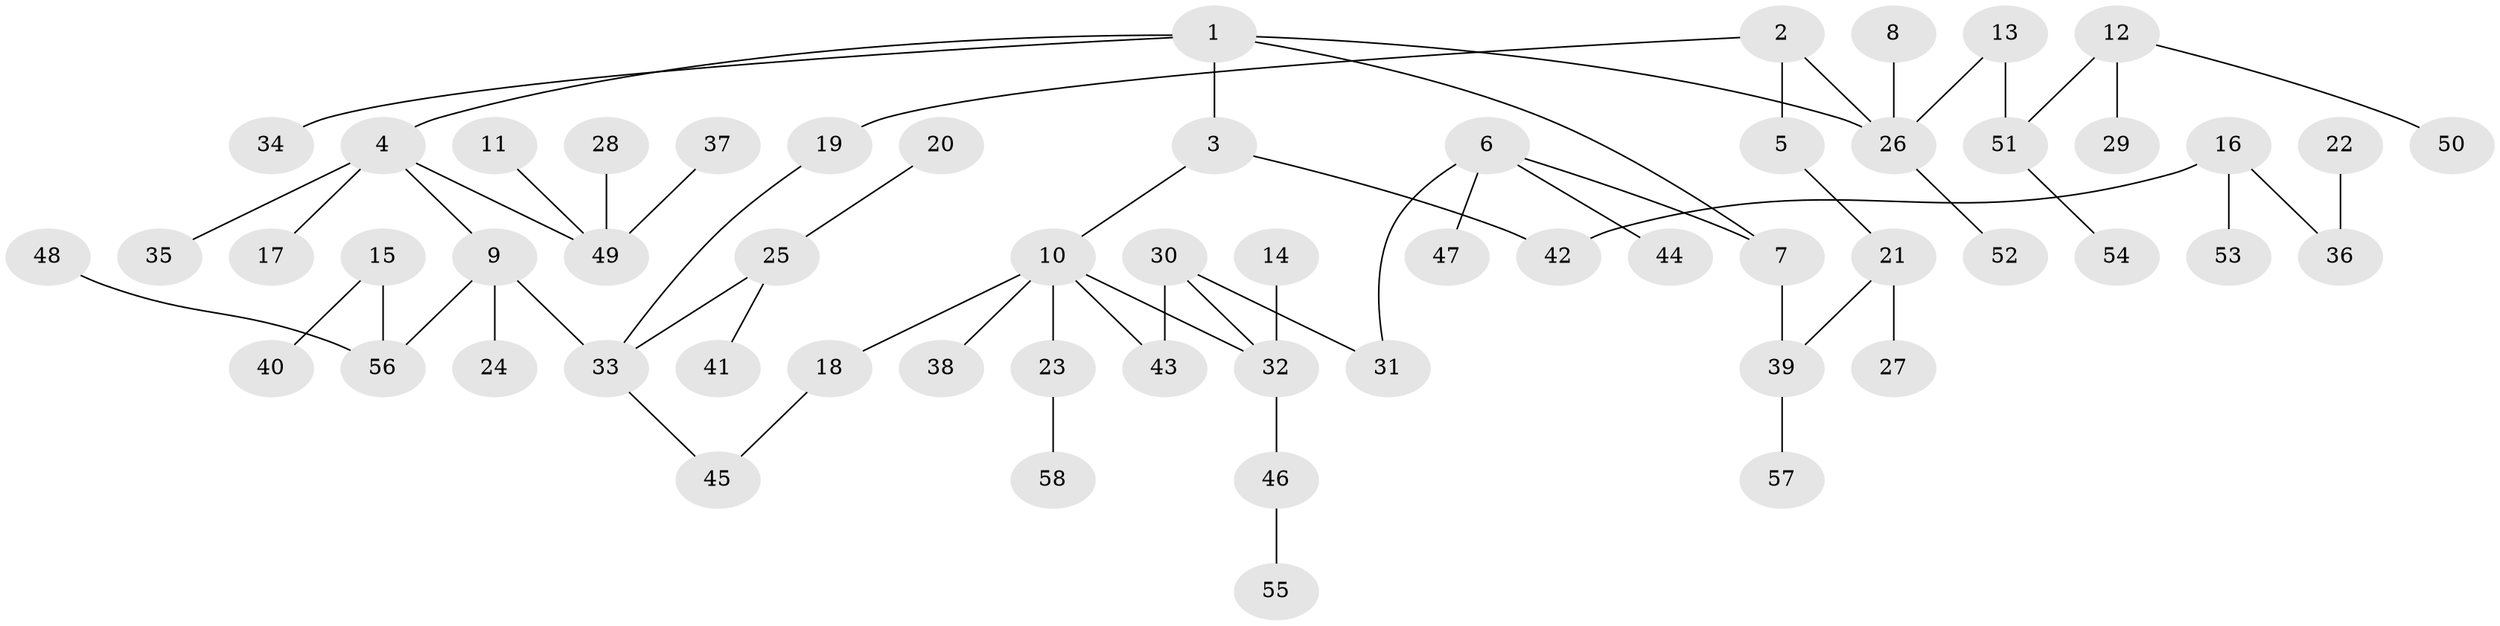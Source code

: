 // original degree distribution, {6: 0.010309278350515464, 3: 0.1134020618556701, 5: 0.05154639175257732, 4: 0.10309278350515463, 2: 0.30927835051546393, 1: 0.41237113402061853}
// Generated by graph-tools (version 1.1) at 2025/36/03/04/25 23:36:09]
// undirected, 58 vertices, 62 edges
graph export_dot {
  node [color=gray90,style=filled];
  1;
  2;
  3;
  4;
  5;
  6;
  7;
  8;
  9;
  10;
  11;
  12;
  13;
  14;
  15;
  16;
  17;
  18;
  19;
  20;
  21;
  22;
  23;
  24;
  25;
  26;
  27;
  28;
  29;
  30;
  31;
  32;
  33;
  34;
  35;
  36;
  37;
  38;
  39;
  40;
  41;
  42;
  43;
  44;
  45;
  46;
  47;
  48;
  49;
  50;
  51;
  52;
  53;
  54;
  55;
  56;
  57;
  58;
  1 -- 3 [weight=1.0];
  1 -- 4 [weight=1.0];
  1 -- 7 [weight=1.0];
  1 -- 26 [weight=1.0];
  1 -- 34 [weight=1.0];
  2 -- 5 [weight=1.0];
  2 -- 19 [weight=1.0];
  2 -- 26 [weight=1.0];
  3 -- 10 [weight=1.0];
  3 -- 42 [weight=1.0];
  4 -- 9 [weight=1.0];
  4 -- 17 [weight=1.0];
  4 -- 35 [weight=1.0];
  4 -- 49 [weight=1.0];
  5 -- 21 [weight=1.0];
  6 -- 7 [weight=1.0];
  6 -- 31 [weight=1.0];
  6 -- 44 [weight=1.0];
  6 -- 47 [weight=1.0];
  7 -- 39 [weight=1.0];
  8 -- 26 [weight=1.0];
  9 -- 24 [weight=1.0];
  9 -- 33 [weight=1.0];
  9 -- 56 [weight=1.0];
  10 -- 18 [weight=1.0];
  10 -- 23 [weight=1.0];
  10 -- 32 [weight=1.0];
  10 -- 38 [weight=1.0];
  10 -- 43 [weight=1.0];
  11 -- 49 [weight=1.0];
  12 -- 29 [weight=1.0];
  12 -- 50 [weight=1.0];
  12 -- 51 [weight=1.0];
  13 -- 26 [weight=1.0];
  13 -- 51 [weight=1.0];
  14 -- 32 [weight=1.0];
  15 -- 40 [weight=1.0];
  15 -- 56 [weight=1.0];
  16 -- 36 [weight=1.0];
  16 -- 42 [weight=2.0];
  16 -- 53 [weight=1.0];
  18 -- 45 [weight=1.0];
  19 -- 33 [weight=1.0];
  20 -- 25 [weight=1.0];
  21 -- 27 [weight=1.0];
  21 -- 39 [weight=1.0];
  22 -- 36 [weight=1.0];
  23 -- 58 [weight=1.0];
  25 -- 33 [weight=1.0];
  25 -- 41 [weight=1.0];
  26 -- 52 [weight=1.0];
  28 -- 49 [weight=1.0];
  30 -- 31 [weight=1.0];
  30 -- 32 [weight=1.0];
  30 -- 43 [weight=1.0];
  32 -- 46 [weight=1.0];
  33 -- 45 [weight=1.0];
  37 -- 49 [weight=1.0];
  39 -- 57 [weight=1.0];
  46 -- 55 [weight=1.0];
  48 -- 56 [weight=1.0];
  51 -- 54 [weight=1.0];
}
